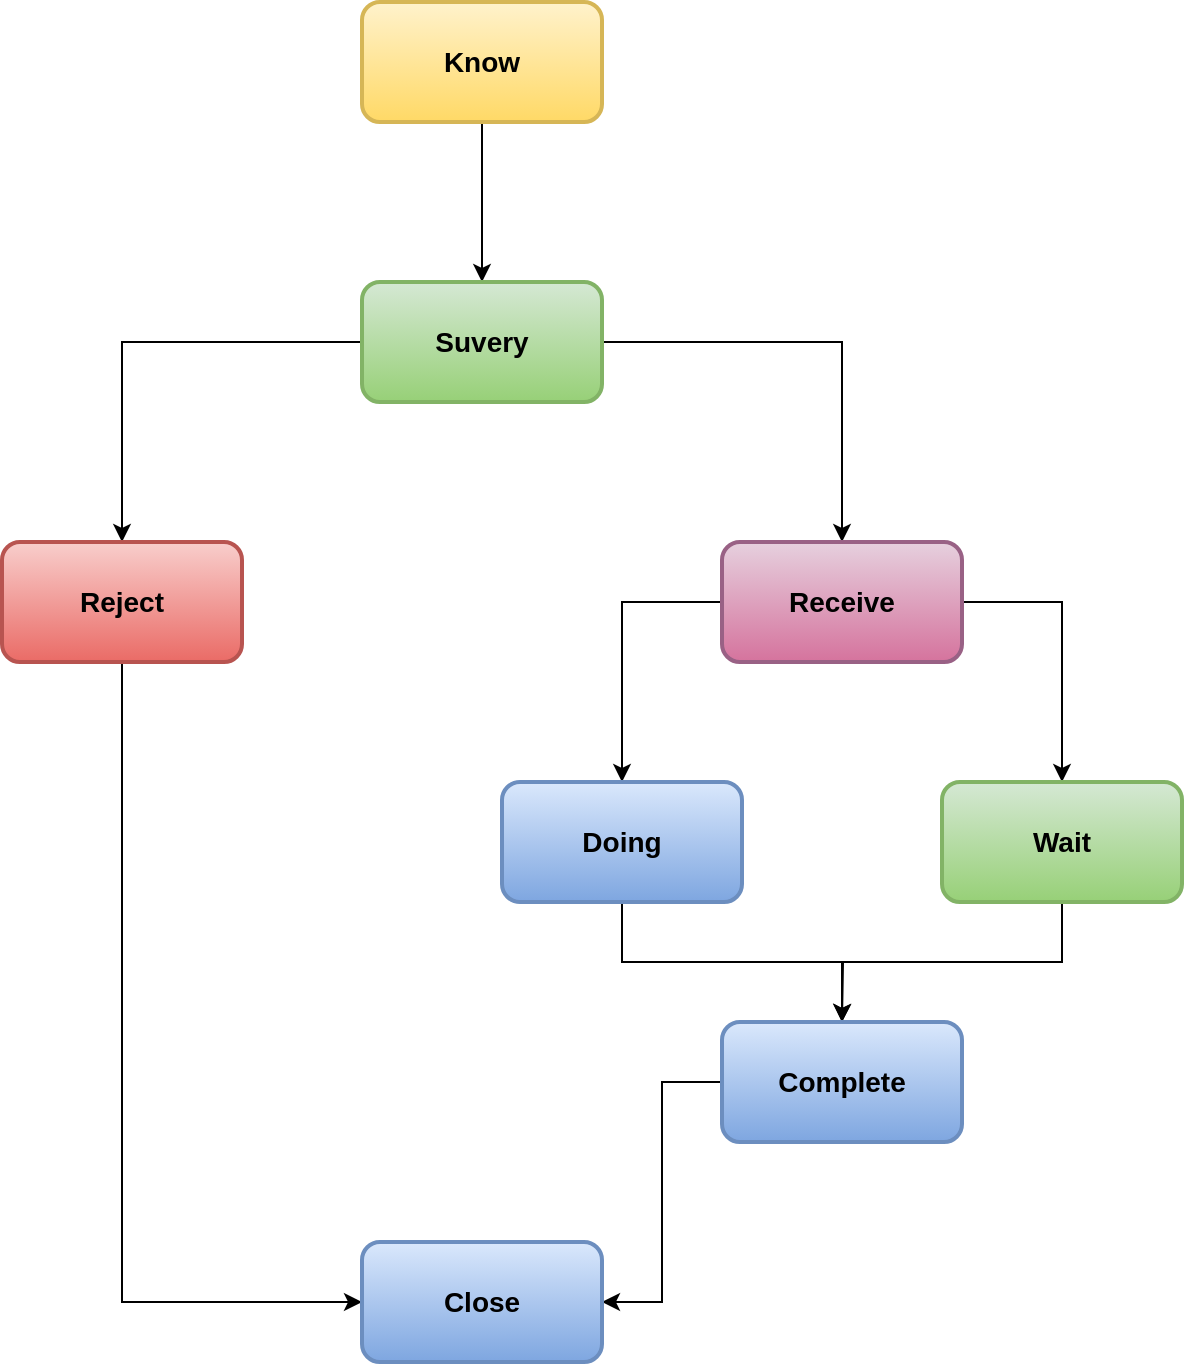 <mxfile version="20.0.3" type="device"><diagram id="1f2wckr83K9m2T9KyMMz" name="Page-1"><mxGraphModel dx="2062" dy="1154" grid="1" gridSize="10" guides="1" tooltips="1" connect="1" arrows="1" fold="1" page="1" pageScale="1" pageWidth="1169" pageHeight="827" math="0" shadow="0"><root><mxCell id="0"/><mxCell id="1" parent="0"/><mxCell id="G21fhNn8Q7bZBIrS_BRQ-9" style="edgeStyle=orthogonalEdgeStyle;rounded=0;orthogonalLoop=1;jettySize=auto;html=1;entryX=0.5;entryY=0;entryDx=0;entryDy=0;fontSize=14;" edge="1" parent="1" source="G21fhNn8Q7bZBIrS_BRQ-1" target="G21fhNn8Q7bZBIrS_BRQ-2"><mxGeometry relative="1" as="geometry"/></mxCell><mxCell id="G21fhNn8Q7bZBIrS_BRQ-1" value="Know" style="rounded=1;whiteSpace=wrap;html=1;fontSize=14;fontStyle=1;strokeWidth=2;fillColor=#fff2cc;gradientColor=#ffd966;strokeColor=#d6b656;" vertex="1" parent="1"><mxGeometry x="430" y="30" width="120" height="60" as="geometry"/></mxCell><mxCell id="G21fhNn8Q7bZBIrS_BRQ-10" style="edgeStyle=orthogonalEdgeStyle;rounded=0;orthogonalLoop=1;jettySize=auto;html=1;entryX=0.5;entryY=0;entryDx=0;entryDy=0;fontSize=14;" edge="1" parent="1" source="G21fhNn8Q7bZBIrS_BRQ-2" target="G21fhNn8Q7bZBIrS_BRQ-3"><mxGeometry relative="1" as="geometry"/></mxCell><mxCell id="G21fhNn8Q7bZBIrS_BRQ-11" style="edgeStyle=orthogonalEdgeStyle;rounded=0;orthogonalLoop=1;jettySize=auto;html=1;entryX=0.5;entryY=0;entryDx=0;entryDy=0;fontSize=14;" edge="1" parent="1" source="G21fhNn8Q7bZBIrS_BRQ-2" target="G21fhNn8Q7bZBIrS_BRQ-4"><mxGeometry relative="1" as="geometry"/></mxCell><mxCell id="G21fhNn8Q7bZBIrS_BRQ-2" value="Suvery" style="rounded=1;whiteSpace=wrap;html=1;fontSize=14;fontStyle=1;strokeWidth=2;fillColor=#d5e8d4;gradientColor=#97d077;strokeColor=#82b366;" vertex="1" parent="1"><mxGeometry x="430" y="170" width="120" height="60" as="geometry"/></mxCell><mxCell id="G21fhNn8Q7bZBIrS_BRQ-17" style="edgeStyle=orthogonalEdgeStyle;rounded=0;orthogonalLoop=1;jettySize=auto;html=1;entryX=0;entryY=0.5;entryDx=0;entryDy=0;fontSize=14;exitX=0.5;exitY=1;exitDx=0;exitDy=0;" edge="1" parent="1" source="G21fhNn8Q7bZBIrS_BRQ-3" target="G21fhNn8Q7bZBIrS_BRQ-8"><mxGeometry relative="1" as="geometry"/></mxCell><mxCell id="G21fhNn8Q7bZBIrS_BRQ-3" value="Reject" style="rounded=1;whiteSpace=wrap;html=1;fontSize=14;fontStyle=1;strokeWidth=2;fillColor=#f8cecc;gradientColor=#ea6b66;strokeColor=#b85450;" vertex="1" parent="1"><mxGeometry x="250" y="300" width="120" height="60" as="geometry"/></mxCell><mxCell id="G21fhNn8Q7bZBIrS_BRQ-12" style="edgeStyle=orthogonalEdgeStyle;rounded=0;orthogonalLoop=1;jettySize=auto;html=1;entryX=0.5;entryY=0;entryDx=0;entryDy=0;fontSize=14;exitX=0;exitY=0.5;exitDx=0;exitDy=0;" edge="1" parent="1" source="G21fhNn8Q7bZBIrS_BRQ-4" target="G21fhNn8Q7bZBIrS_BRQ-5"><mxGeometry relative="1" as="geometry"/></mxCell><mxCell id="G21fhNn8Q7bZBIrS_BRQ-13" style="edgeStyle=orthogonalEdgeStyle;rounded=0;orthogonalLoop=1;jettySize=auto;html=1;fontSize=14;exitX=1;exitY=0.5;exitDx=0;exitDy=0;" edge="1" parent="1" source="G21fhNn8Q7bZBIrS_BRQ-4" target="G21fhNn8Q7bZBIrS_BRQ-6"><mxGeometry relative="1" as="geometry"/></mxCell><mxCell id="G21fhNn8Q7bZBIrS_BRQ-4" value="Receive" style="rounded=1;whiteSpace=wrap;html=1;fontSize=14;fontStyle=1;strokeWidth=2;fillColor=#e6d0de;gradientColor=#d5739d;strokeColor=#996185;" vertex="1" parent="1"><mxGeometry x="610" y="300" width="120" height="60" as="geometry"/></mxCell><mxCell id="G21fhNn8Q7bZBIrS_BRQ-15" style="edgeStyle=orthogonalEdgeStyle;rounded=0;orthogonalLoop=1;jettySize=auto;html=1;fontSize=14;" edge="1" parent="1" source="G21fhNn8Q7bZBIrS_BRQ-5" target="G21fhNn8Q7bZBIrS_BRQ-7"><mxGeometry relative="1" as="geometry"/></mxCell><mxCell id="G21fhNn8Q7bZBIrS_BRQ-5" value="Doing" style="rounded=1;whiteSpace=wrap;html=1;fontSize=14;fontStyle=1;strokeWidth=2;fillColor=#dae8fc;gradientColor=#7ea6e0;strokeColor=#6c8ebf;" vertex="1" parent="1"><mxGeometry x="500" y="420" width="120" height="60" as="geometry"/></mxCell><mxCell id="G21fhNn8Q7bZBIrS_BRQ-16" style="edgeStyle=orthogonalEdgeStyle;rounded=0;orthogonalLoop=1;jettySize=auto;html=1;fontSize=14;exitX=0.5;exitY=1;exitDx=0;exitDy=0;" edge="1" parent="1" source="G21fhNn8Q7bZBIrS_BRQ-6"><mxGeometry relative="1" as="geometry"><mxPoint x="670" y="540" as="targetPoint"/></mxGeometry></mxCell><mxCell id="G21fhNn8Q7bZBIrS_BRQ-6" value="Wait" style="rounded=1;whiteSpace=wrap;html=1;fontSize=14;fontStyle=1;strokeWidth=2;fillColor=#d5e8d4;gradientColor=#97d077;strokeColor=#82b366;" vertex="1" parent="1"><mxGeometry x="720" y="420" width="120" height="60" as="geometry"/></mxCell><mxCell id="G21fhNn8Q7bZBIrS_BRQ-18" style="edgeStyle=orthogonalEdgeStyle;rounded=0;orthogonalLoop=1;jettySize=auto;html=1;entryX=1;entryY=0.5;entryDx=0;entryDy=0;fontSize=14;" edge="1" parent="1" source="G21fhNn8Q7bZBIrS_BRQ-7" target="G21fhNn8Q7bZBIrS_BRQ-8"><mxGeometry relative="1" as="geometry"/></mxCell><mxCell id="G21fhNn8Q7bZBIrS_BRQ-7" value="Complete" style="rounded=1;whiteSpace=wrap;html=1;fontSize=14;fontStyle=1;strokeWidth=2;fillColor=#dae8fc;gradientColor=#7ea6e0;strokeColor=#6c8ebf;" vertex="1" parent="1"><mxGeometry x="610" y="540" width="120" height="60" as="geometry"/></mxCell><mxCell id="G21fhNn8Q7bZBIrS_BRQ-8" value="Close" style="rounded=1;whiteSpace=wrap;html=1;fontSize=14;fontStyle=1;strokeWidth=2;fillColor=#dae8fc;gradientColor=#7ea6e0;strokeColor=#6c8ebf;" vertex="1" parent="1"><mxGeometry x="430" y="650" width="120" height="60" as="geometry"/></mxCell></root></mxGraphModel></diagram></mxfile>